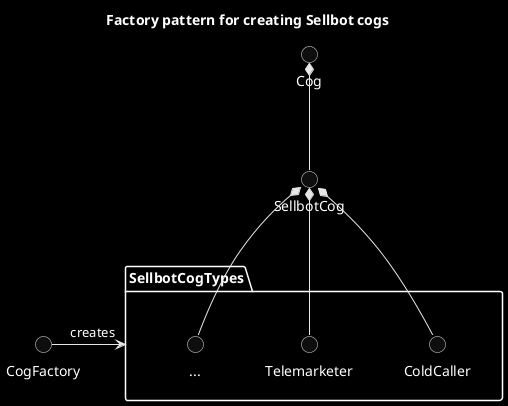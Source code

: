 @startuml SellbotCogFactory

skinparam Monochrome reverse

title Factory pattern for creating Sellbot cogs

Cog *-- SellbotCog

package SellbotCogTypes {
  SellbotCog *-- ...
  SellbotCog *-- Telemarketer
  SellbotCog *-- ColdCaller
}

CogFactory -> SellbotCogTypes: creates

@enduml

